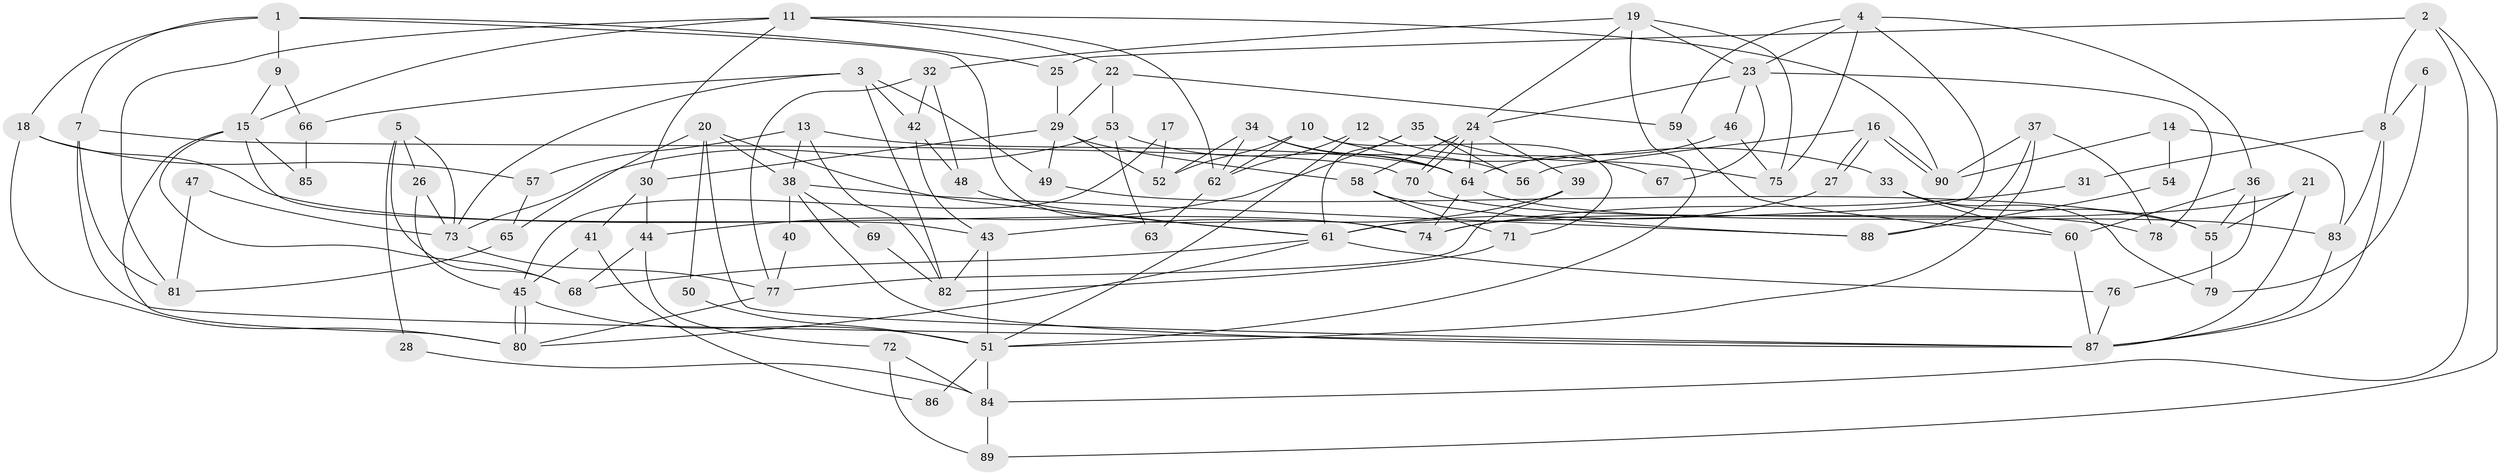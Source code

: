 // Generated by graph-tools (version 1.1) at 2025/11/02/27/25 16:11:20]
// undirected, 90 vertices, 180 edges
graph export_dot {
graph [start="1"]
  node [color=gray90,style=filled];
  1;
  2;
  3;
  4;
  5;
  6;
  7;
  8;
  9;
  10;
  11;
  12;
  13;
  14;
  15;
  16;
  17;
  18;
  19;
  20;
  21;
  22;
  23;
  24;
  25;
  26;
  27;
  28;
  29;
  30;
  31;
  32;
  33;
  34;
  35;
  36;
  37;
  38;
  39;
  40;
  41;
  42;
  43;
  44;
  45;
  46;
  47;
  48;
  49;
  50;
  51;
  52;
  53;
  54;
  55;
  56;
  57;
  58;
  59;
  60;
  61;
  62;
  63;
  64;
  65;
  66;
  67;
  68;
  69;
  70;
  71;
  72;
  73;
  74;
  75;
  76;
  77;
  78;
  79;
  80;
  81;
  82;
  83;
  84;
  85;
  86;
  87;
  88;
  89;
  90;
  1 -- 74;
  1 -- 18;
  1 -- 7;
  1 -- 9;
  1 -- 25;
  2 -- 25;
  2 -- 84;
  2 -- 8;
  2 -- 89;
  3 -- 82;
  3 -- 42;
  3 -- 49;
  3 -- 66;
  3 -- 73;
  4 -- 23;
  4 -- 75;
  4 -- 36;
  4 -- 59;
  4 -- 61;
  5 -- 73;
  5 -- 68;
  5 -- 26;
  5 -- 28;
  6 -- 79;
  6 -- 8;
  7 -- 87;
  7 -- 70;
  7 -- 81;
  8 -- 83;
  8 -- 31;
  8 -- 87;
  9 -- 15;
  9 -- 66;
  10 -- 71;
  10 -- 33;
  10 -- 52;
  10 -- 62;
  11 -- 22;
  11 -- 62;
  11 -- 15;
  11 -- 30;
  11 -- 81;
  11 -- 90;
  12 -- 62;
  12 -- 51;
  12 -- 67;
  13 -- 64;
  13 -- 38;
  13 -- 57;
  13 -- 82;
  14 -- 83;
  14 -- 90;
  14 -- 54;
  15 -- 80;
  15 -- 43;
  15 -- 68;
  15 -- 85;
  16 -- 90;
  16 -- 90;
  16 -- 27;
  16 -- 27;
  16 -- 56;
  17 -- 52;
  17 -- 45;
  18 -- 57;
  18 -- 80;
  18 -- 74;
  19 -- 24;
  19 -- 32;
  19 -- 23;
  19 -- 51;
  19 -- 75;
  20 -- 87;
  20 -- 61;
  20 -- 38;
  20 -- 50;
  20 -- 65;
  21 -- 87;
  21 -- 74;
  21 -- 55;
  22 -- 59;
  22 -- 53;
  22 -- 29;
  23 -- 78;
  23 -- 24;
  23 -- 46;
  23 -- 67;
  24 -- 70;
  24 -- 70;
  24 -- 39;
  24 -- 58;
  24 -- 64;
  25 -- 29;
  26 -- 45;
  26 -- 73;
  27 -- 61;
  28 -- 84;
  29 -- 49;
  29 -- 30;
  29 -- 52;
  29 -- 58;
  30 -- 41;
  30 -- 44;
  31 -- 74;
  32 -- 42;
  32 -- 77;
  32 -- 48;
  33 -- 55;
  33 -- 60;
  33 -- 79;
  34 -- 64;
  34 -- 52;
  34 -- 56;
  34 -- 62;
  35 -- 44;
  35 -- 56;
  35 -- 61;
  35 -- 75;
  36 -- 76;
  36 -- 55;
  36 -- 60;
  37 -- 90;
  37 -- 51;
  37 -- 78;
  37 -- 88;
  38 -- 88;
  38 -- 40;
  38 -- 69;
  38 -- 87;
  39 -- 77;
  39 -- 43;
  40 -- 77;
  41 -- 45;
  41 -- 86;
  42 -- 43;
  42 -- 48;
  43 -- 51;
  43 -- 82;
  44 -- 68;
  44 -- 72;
  45 -- 51;
  45 -- 80;
  45 -- 80;
  46 -- 75;
  46 -- 64;
  47 -- 81;
  47 -- 73;
  48 -- 61;
  49 -- 55;
  50 -- 51;
  51 -- 84;
  51 -- 86;
  53 -- 64;
  53 -- 73;
  53 -- 63;
  54 -- 88;
  55 -- 79;
  57 -- 65;
  58 -- 71;
  58 -- 88;
  59 -- 60;
  60 -- 87;
  61 -- 68;
  61 -- 76;
  61 -- 80;
  62 -- 63;
  64 -- 74;
  64 -- 83;
  65 -- 81;
  66 -- 85;
  69 -- 82;
  70 -- 78;
  71 -- 82;
  72 -- 84;
  72 -- 89;
  73 -- 77;
  76 -- 87;
  77 -- 80;
  83 -- 87;
  84 -- 89;
}
